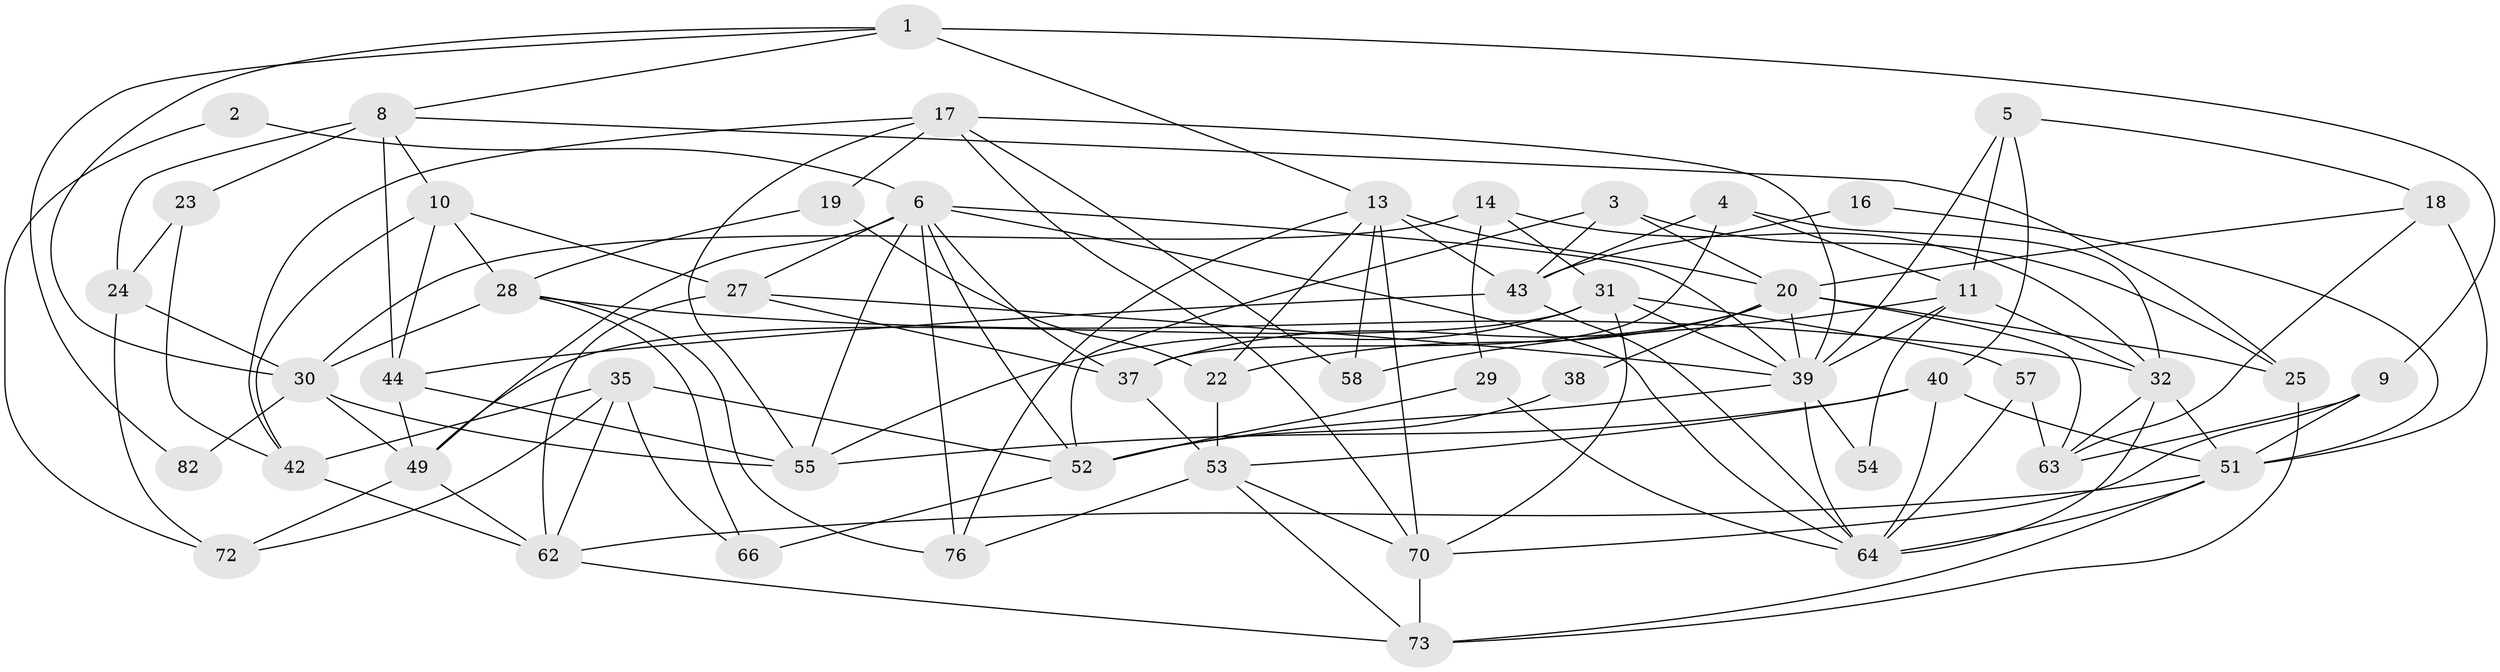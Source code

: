 // original degree distribution, {4: 0.2261904761904762, 2: 0.19047619047619047, 3: 0.21428571428571427, 6: 0.15476190476190477, 5: 0.17857142857142858, 7: 0.03571428571428571}
// Generated by graph-tools (version 1.1) at 2025/42/03/06/25 10:42:01]
// undirected, 52 vertices, 130 edges
graph export_dot {
graph [start="1"]
  node [color=gray90,style=filled];
  1 [super="+7"];
  2;
  3;
  4 [super="+47"];
  5 [super="+34"];
  6 [super="+79"];
  8 [super="+41"];
  9 [super="+65"];
  10 [super="+15"];
  11 [super="+12"];
  13 [super="+75"];
  14;
  16;
  17 [super="+45"];
  18 [super="+21"];
  19;
  20 [super="+78"];
  22;
  23;
  24 [super="+26"];
  25 [super="+68"];
  27 [super="+36"];
  28 [super="+81"];
  29 [super="+33"];
  30;
  31 [super="+59"];
  32 [super="+61"];
  35 [super="+74"];
  37 [super="+80"];
  38;
  39 [super="+83"];
  40 [super="+46"];
  42;
  43 [super="+77"];
  44 [super="+48"];
  49 [super="+50"];
  51 [super="+60"];
  52 [super="+69"];
  53 [super="+56"];
  54;
  55;
  57;
  58;
  62 [super="+71"];
  63;
  64 [super="+67"];
  66;
  70 [super="+84"];
  72;
  73;
  76;
  82;
  1 -- 8;
  1 -- 30;
  1 -- 13 [weight=2];
  1 -- 82;
  1 -- 9;
  2 -- 6;
  2 -- 72;
  3 -- 20;
  3 -- 43;
  3 -- 25;
  3 -- 52;
  4 -- 11;
  4 -- 32;
  4 -- 43;
  4 -- 37;
  5 -- 18;
  5 -- 40;
  5 -- 11;
  5 -- 39;
  6 -- 76;
  6 -- 37;
  6 -- 64;
  6 -- 49;
  6 -- 52;
  6 -- 55;
  6 -- 27;
  6 -- 39;
  8 -- 23;
  8 -- 24;
  8 -- 10;
  8 -- 44;
  8 -- 25;
  9 -- 51;
  9 -- 63;
  9 -- 70;
  10 -- 28;
  10 -- 42;
  10 -- 27;
  10 -- 44;
  11 -- 32;
  11 -- 54;
  11 -- 58;
  11 -- 39;
  13 -- 20;
  13 -- 58;
  13 -- 43;
  13 -- 22;
  13 -- 70;
  13 -- 76;
  14 -- 30;
  14 -- 29;
  14 -- 32;
  14 -- 31;
  16 -- 43;
  16 -- 51;
  17 -- 39;
  17 -- 19;
  17 -- 58;
  17 -- 70;
  17 -- 55;
  17 -- 42;
  18 -- 20;
  18 -- 51;
  18 -- 63;
  19 -- 22;
  19 -- 28;
  20 -- 25;
  20 -- 22 [weight=2];
  20 -- 37;
  20 -- 38;
  20 -- 39;
  20 -- 63;
  22 -- 53;
  23 -- 24;
  23 -- 42;
  24 -- 30;
  24 -- 72;
  25 -- 73;
  27 -- 39;
  27 -- 62;
  27 -- 37;
  28 -- 66;
  28 -- 30;
  28 -- 76;
  28 -- 32;
  29 -- 64;
  29 -- 52;
  30 -- 55;
  30 -- 82;
  30 -- 49;
  31 -- 55;
  31 -- 57;
  31 -- 70;
  31 -- 49;
  31 -- 39;
  32 -- 51;
  32 -- 64;
  32 -- 63;
  35 -- 42 [weight=2];
  35 -- 66;
  35 -- 52;
  35 -- 72;
  35 -- 62;
  37 -- 53;
  38 -- 52;
  39 -- 54;
  39 -- 52 [weight=2];
  39 -- 64;
  40 -- 53;
  40 -- 55;
  40 -- 51 [weight=2];
  40 -- 64;
  42 -- 62;
  43 -- 64;
  43 -- 44;
  44 -- 55;
  44 -- 49;
  49 -- 62;
  49 -- 72;
  51 -- 62;
  51 -- 73;
  51 -- 64;
  52 -- 66 [weight=2];
  53 -- 76;
  53 -- 70;
  53 -- 73;
  57 -- 64;
  57 -- 63;
  62 -- 73;
  70 -- 73;
}
